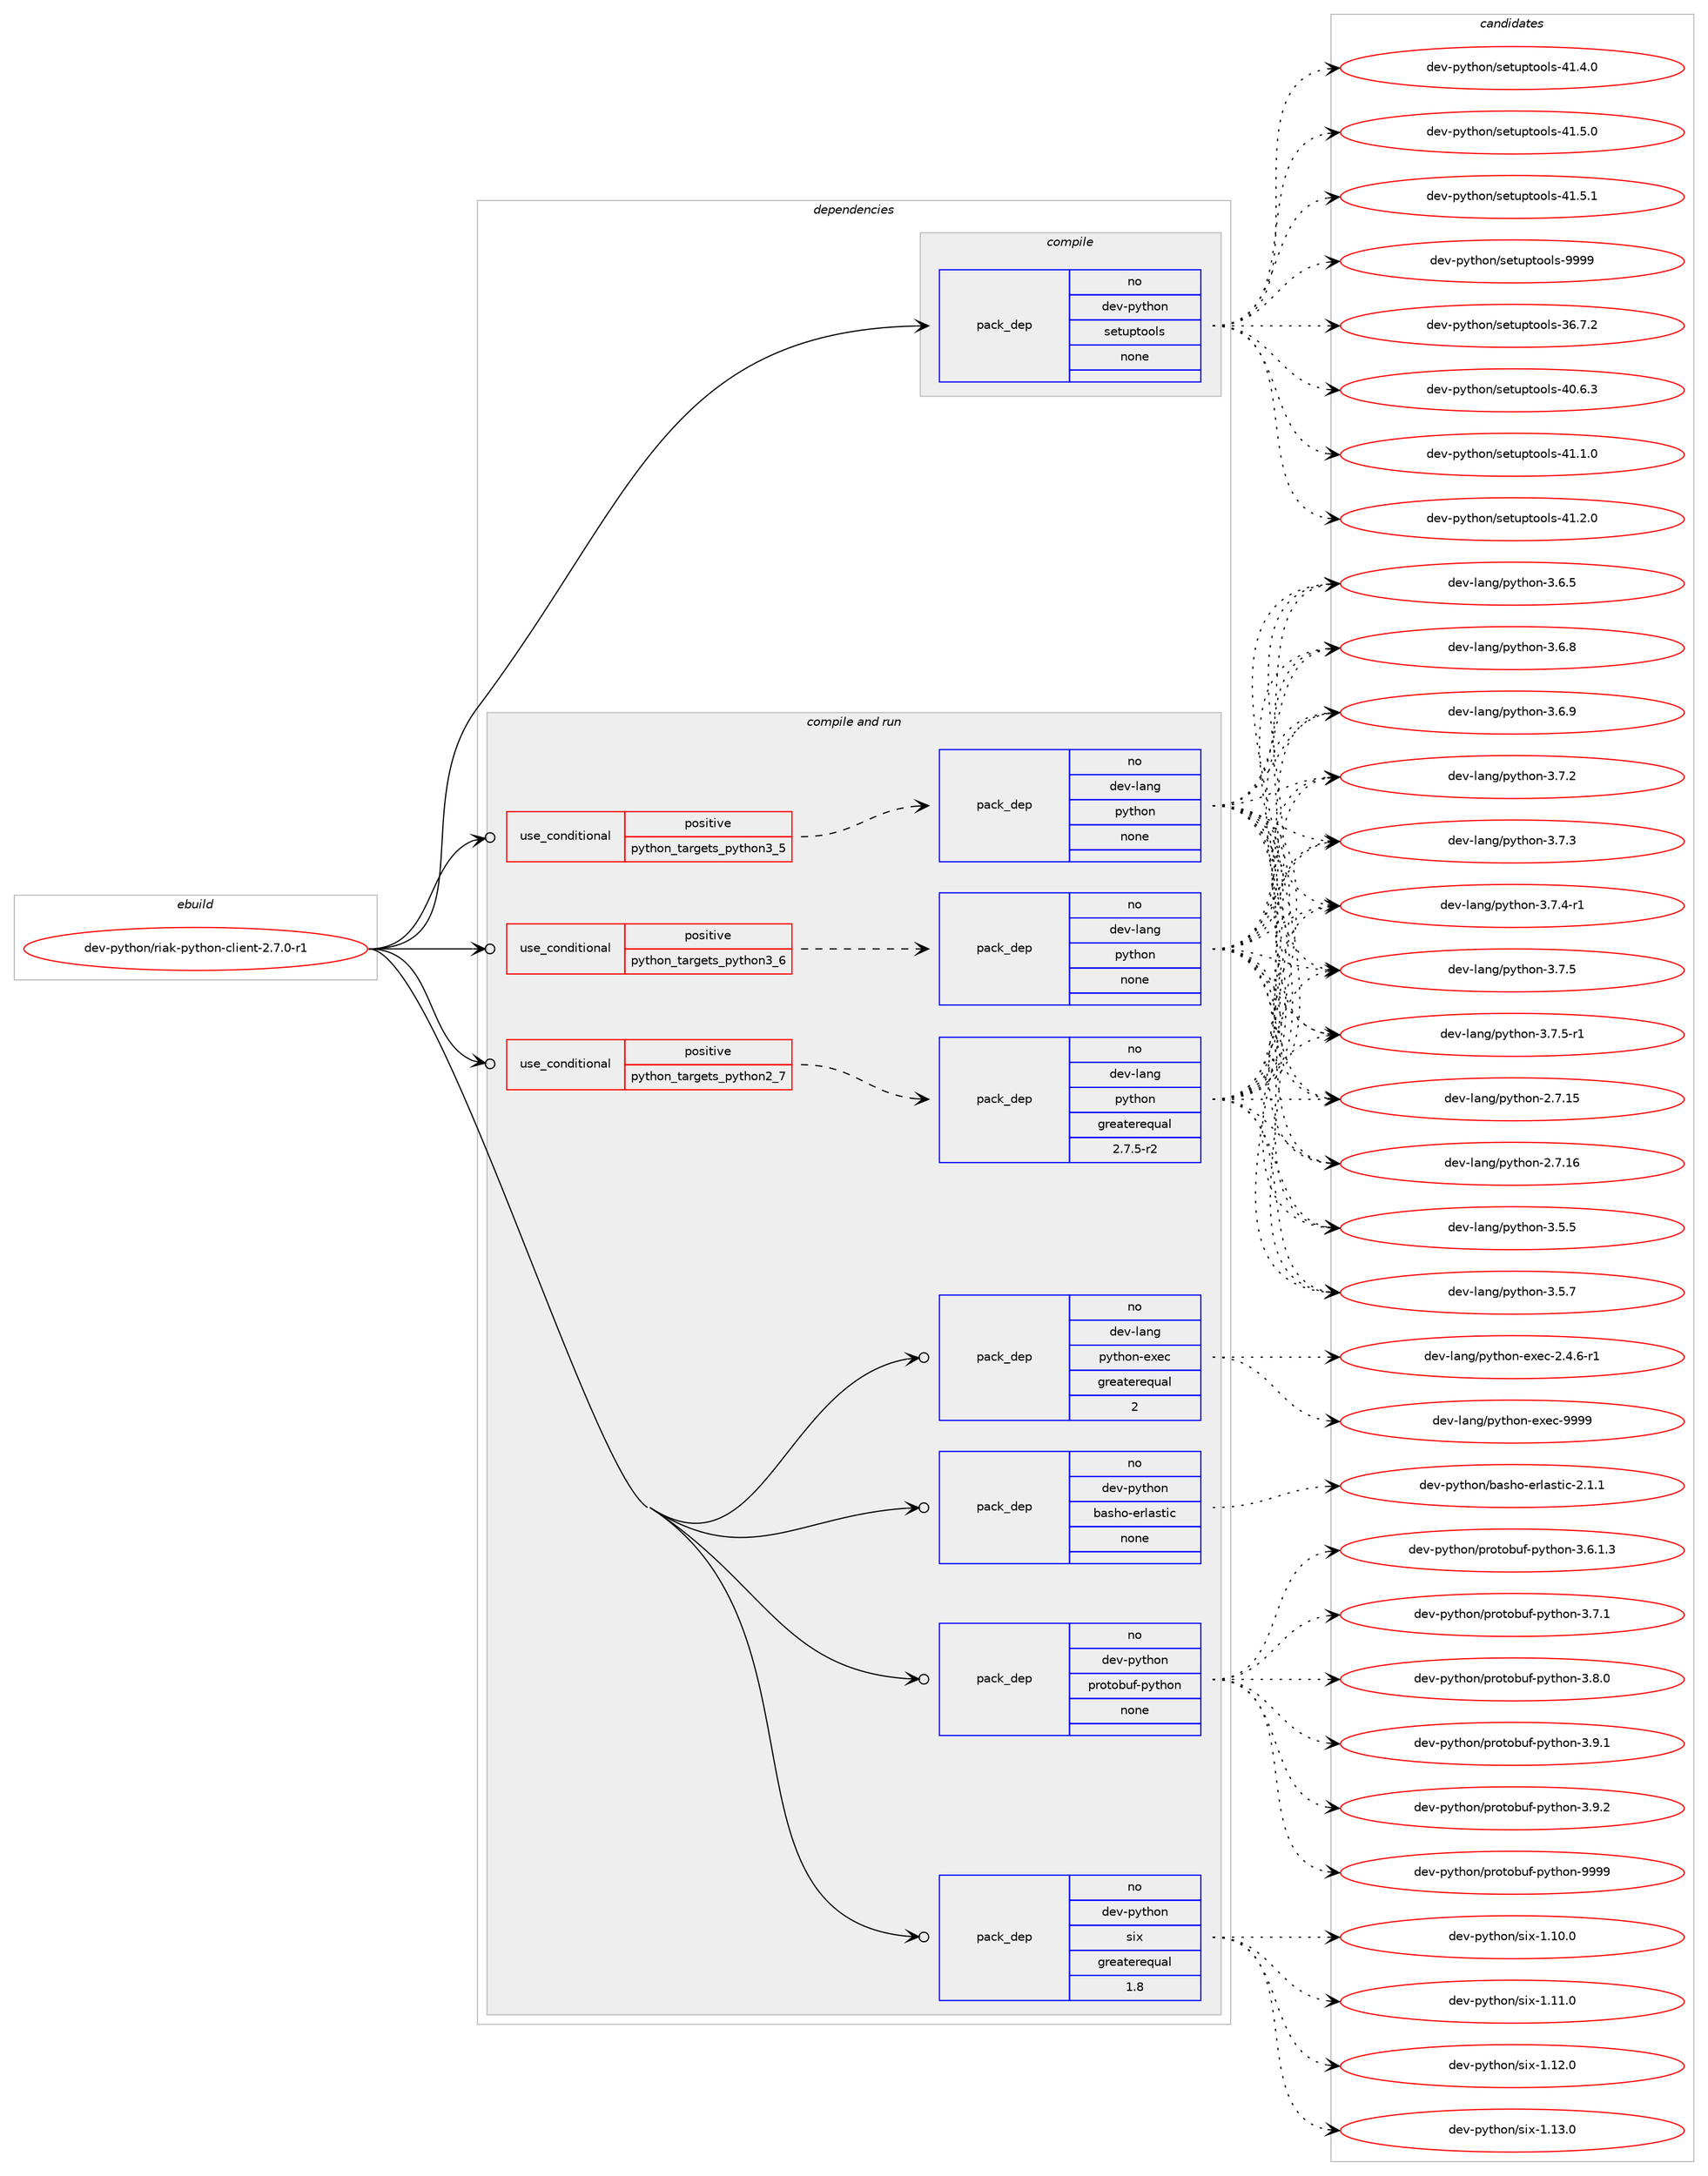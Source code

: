 digraph prolog {

# *************
# Graph options
# *************

newrank=true;
concentrate=true;
compound=true;
graph [rankdir=LR,fontname=Helvetica,fontsize=10,ranksep=1.5];#, ranksep=2.5, nodesep=0.2];
edge  [arrowhead=vee];
node  [fontname=Helvetica,fontsize=10];

# **********
# The ebuild
# **********

subgraph cluster_leftcol {
color=gray;
rank=same;
label=<<i>ebuild</i>>;
id [label="dev-python/riak-python-client-2.7.0-r1", color=red, width=4, href="../dev-python/riak-python-client-2.7.0-r1.svg"];
}

# ****************
# The dependencies
# ****************

subgraph cluster_midcol {
color=gray;
label=<<i>dependencies</i>>;
subgraph cluster_compile {
fillcolor="#eeeeee";
style=filled;
label=<<i>compile</i>>;
subgraph pack474882 {
dependency635522 [label=<<TABLE BORDER="0" CELLBORDER="1" CELLSPACING="0" CELLPADDING="4" WIDTH="220"><TR><TD ROWSPAN="6" CELLPADDING="30">pack_dep</TD></TR><TR><TD WIDTH="110">no</TD></TR><TR><TD>dev-python</TD></TR><TR><TD>setuptools</TD></TR><TR><TD>none</TD></TR><TR><TD></TD></TR></TABLE>>, shape=none, color=blue];
}
id:e -> dependency635522:w [weight=20,style="solid",arrowhead="vee"];
}
subgraph cluster_compileandrun {
fillcolor="#eeeeee";
style=filled;
label=<<i>compile and run</i>>;
subgraph cond148759 {
dependency635523 [label=<<TABLE BORDER="0" CELLBORDER="1" CELLSPACING="0" CELLPADDING="4"><TR><TD ROWSPAN="3" CELLPADDING="10">use_conditional</TD></TR><TR><TD>positive</TD></TR><TR><TD>python_targets_python2_7</TD></TR></TABLE>>, shape=none, color=red];
subgraph pack474883 {
dependency635524 [label=<<TABLE BORDER="0" CELLBORDER="1" CELLSPACING="0" CELLPADDING="4" WIDTH="220"><TR><TD ROWSPAN="6" CELLPADDING="30">pack_dep</TD></TR><TR><TD WIDTH="110">no</TD></TR><TR><TD>dev-lang</TD></TR><TR><TD>python</TD></TR><TR><TD>greaterequal</TD></TR><TR><TD>2.7.5-r2</TD></TR></TABLE>>, shape=none, color=blue];
}
dependency635523:e -> dependency635524:w [weight=20,style="dashed",arrowhead="vee"];
}
id:e -> dependency635523:w [weight=20,style="solid",arrowhead="odotvee"];
subgraph cond148760 {
dependency635525 [label=<<TABLE BORDER="0" CELLBORDER="1" CELLSPACING="0" CELLPADDING="4"><TR><TD ROWSPAN="3" CELLPADDING="10">use_conditional</TD></TR><TR><TD>positive</TD></TR><TR><TD>python_targets_python3_5</TD></TR></TABLE>>, shape=none, color=red];
subgraph pack474884 {
dependency635526 [label=<<TABLE BORDER="0" CELLBORDER="1" CELLSPACING="0" CELLPADDING="4" WIDTH="220"><TR><TD ROWSPAN="6" CELLPADDING="30">pack_dep</TD></TR><TR><TD WIDTH="110">no</TD></TR><TR><TD>dev-lang</TD></TR><TR><TD>python</TD></TR><TR><TD>none</TD></TR><TR><TD></TD></TR></TABLE>>, shape=none, color=blue];
}
dependency635525:e -> dependency635526:w [weight=20,style="dashed",arrowhead="vee"];
}
id:e -> dependency635525:w [weight=20,style="solid",arrowhead="odotvee"];
subgraph cond148761 {
dependency635527 [label=<<TABLE BORDER="0" CELLBORDER="1" CELLSPACING="0" CELLPADDING="4"><TR><TD ROWSPAN="3" CELLPADDING="10">use_conditional</TD></TR><TR><TD>positive</TD></TR><TR><TD>python_targets_python3_6</TD></TR></TABLE>>, shape=none, color=red];
subgraph pack474885 {
dependency635528 [label=<<TABLE BORDER="0" CELLBORDER="1" CELLSPACING="0" CELLPADDING="4" WIDTH="220"><TR><TD ROWSPAN="6" CELLPADDING="30">pack_dep</TD></TR><TR><TD WIDTH="110">no</TD></TR><TR><TD>dev-lang</TD></TR><TR><TD>python</TD></TR><TR><TD>none</TD></TR><TR><TD></TD></TR></TABLE>>, shape=none, color=blue];
}
dependency635527:e -> dependency635528:w [weight=20,style="dashed",arrowhead="vee"];
}
id:e -> dependency635527:w [weight=20,style="solid",arrowhead="odotvee"];
subgraph pack474886 {
dependency635529 [label=<<TABLE BORDER="0" CELLBORDER="1" CELLSPACING="0" CELLPADDING="4" WIDTH="220"><TR><TD ROWSPAN="6" CELLPADDING="30">pack_dep</TD></TR><TR><TD WIDTH="110">no</TD></TR><TR><TD>dev-lang</TD></TR><TR><TD>python-exec</TD></TR><TR><TD>greaterequal</TD></TR><TR><TD>2</TD></TR></TABLE>>, shape=none, color=blue];
}
id:e -> dependency635529:w [weight=20,style="solid",arrowhead="odotvee"];
subgraph pack474887 {
dependency635530 [label=<<TABLE BORDER="0" CELLBORDER="1" CELLSPACING="0" CELLPADDING="4" WIDTH="220"><TR><TD ROWSPAN="6" CELLPADDING="30">pack_dep</TD></TR><TR><TD WIDTH="110">no</TD></TR><TR><TD>dev-python</TD></TR><TR><TD>basho-erlastic</TD></TR><TR><TD>none</TD></TR><TR><TD></TD></TR></TABLE>>, shape=none, color=blue];
}
id:e -> dependency635530:w [weight=20,style="solid",arrowhead="odotvee"];
subgraph pack474888 {
dependency635531 [label=<<TABLE BORDER="0" CELLBORDER="1" CELLSPACING="0" CELLPADDING="4" WIDTH="220"><TR><TD ROWSPAN="6" CELLPADDING="30">pack_dep</TD></TR><TR><TD WIDTH="110">no</TD></TR><TR><TD>dev-python</TD></TR><TR><TD>protobuf-python</TD></TR><TR><TD>none</TD></TR><TR><TD></TD></TR></TABLE>>, shape=none, color=blue];
}
id:e -> dependency635531:w [weight=20,style="solid",arrowhead="odotvee"];
subgraph pack474889 {
dependency635532 [label=<<TABLE BORDER="0" CELLBORDER="1" CELLSPACING="0" CELLPADDING="4" WIDTH="220"><TR><TD ROWSPAN="6" CELLPADDING="30">pack_dep</TD></TR><TR><TD WIDTH="110">no</TD></TR><TR><TD>dev-python</TD></TR><TR><TD>six</TD></TR><TR><TD>greaterequal</TD></TR><TR><TD>1.8</TD></TR></TABLE>>, shape=none, color=blue];
}
id:e -> dependency635532:w [weight=20,style="solid",arrowhead="odotvee"];
}
subgraph cluster_run {
fillcolor="#eeeeee";
style=filled;
label=<<i>run</i>>;
}
}

# **************
# The candidates
# **************

subgraph cluster_choices {
rank=same;
color=gray;
label=<<i>candidates</i>>;

subgraph choice474882 {
color=black;
nodesep=1;
choice100101118451121211161041111104711510111611711211611111110811545515446554650 [label="dev-python/setuptools-36.7.2", color=red, width=4,href="../dev-python/setuptools-36.7.2.svg"];
choice100101118451121211161041111104711510111611711211611111110811545524846544651 [label="dev-python/setuptools-40.6.3", color=red, width=4,href="../dev-python/setuptools-40.6.3.svg"];
choice100101118451121211161041111104711510111611711211611111110811545524946494648 [label="dev-python/setuptools-41.1.0", color=red, width=4,href="../dev-python/setuptools-41.1.0.svg"];
choice100101118451121211161041111104711510111611711211611111110811545524946504648 [label="dev-python/setuptools-41.2.0", color=red, width=4,href="../dev-python/setuptools-41.2.0.svg"];
choice100101118451121211161041111104711510111611711211611111110811545524946524648 [label="dev-python/setuptools-41.4.0", color=red, width=4,href="../dev-python/setuptools-41.4.0.svg"];
choice100101118451121211161041111104711510111611711211611111110811545524946534648 [label="dev-python/setuptools-41.5.0", color=red, width=4,href="../dev-python/setuptools-41.5.0.svg"];
choice100101118451121211161041111104711510111611711211611111110811545524946534649 [label="dev-python/setuptools-41.5.1", color=red, width=4,href="../dev-python/setuptools-41.5.1.svg"];
choice10010111845112121116104111110471151011161171121161111111081154557575757 [label="dev-python/setuptools-9999", color=red, width=4,href="../dev-python/setuptools-9999.svg"];
dependency635522:e -> choice100101118451121211161041111104711510111611711211611111110811545515446554650:w [style=dotted,weight="100"];
dependency635522:e -> choice100101118451121211161041111104711510111611711211611111110811545524846544651:w [style=dotted,weight="100"];
dependency635522:e -> choice100101118451121211161041111104711510111611711211611111110811545524946494648:w [style=dotted,weight="100"];
dependency635522:e -> choice100101118451121211161041111104711510111611711211611111110811545524946504648:w [style=dotted,weight="100"];
dependency635522:e -> choice100101118451121211161041111104711510111611711211611111110811545524946524648:w [style=dotted,weight="100"];
dependency635522:e -> choice100101118451121211161041111104711510111611711211611111110811545524946534648:w [style=dotted,weight="100"];
dependency635522:e -> choice100101118451121211161041111104711510111611711211611111110811545524946534649:w [style=dotted,weight="100"];
dependency635522:e -> choice10010111845112121116104111110471151011161171121161111111081154557575757:w [style=dotted,weight="100"];
}
subgraph choice474883 {
color=black;
nodesep=1;
choice10010111845108971101034711212111610411111045504655464953 [label="dev-lang/python-2.7.15", color=red, width=4,href="../dev-lang/python-2.7.15.svg"];
choice10010111845108971101034711212111610411111045504655464954 [label="dev-lang/python-2.7.16", color=red, width=4,href="../dev-lang/python-2.7.16.svg"];
choice100101118451089711010347112121116104111110455146534653 [label="dev-lang/python-3.5.5", color=red, width=4,href="../dev-lang/python-3.5.5.svg"];
choice100101118451089711010347112121116104111110455146534655 [label="dev-lang/python-3.5.7", color=red, width=4,href="../dev-lang/python-3.5.7.svg"];
choice100101118451089711010347112121116104111110455146544653 [label="dev-lang/python-3.6.5", color=red, width=4,href="../dev-lang/python-3.6.5.svg"];
choice100101118451089711010347112121116104111110455146544656 [label="dev-lang/python-3.6.8", color=red, width=4,href="../dev-lang/python-3.6.8.svg"];
choice100101118451089711010347112121116104111110455146544657 [label="dev-lang/python-3.6.9", color=red, width=4,href="../dev-lang/python-3.6.9.svg"];
choice100101118451089711010347112121116104111110455146554650 [label="dev-lang/python-3.7.2", color=red, width=4,href="../dev-lang/python-3.7.2.svg"];
choice100101118451089711010347112121116104111110455146554651 [label="dev-lang/python-3.7.3", color=red, width=4,href="../dev-lang/python-3.7.3.svg"];
choice1001011184510897110103471121211161041111104551465546524511449 [label="dev-lang/python-3.7.4-r1", color=red, width=4,href="../dev-lang/python-3.7.4-r1.svg"];
choice100101118451089711010347112121116104111110455146554653 [label="dev-lang/python-3.7.5", color=red, width=4,href="../dev-lang/python-3.7.5.svg"];
choice1001011184510897110103471121211161041111104551465546534511449 [label="dev-lang/python-3.7.5-r1", color=red, width=4,href="../dev-lang/python-3.7.5-r1.svg"];
dependency635524:e -> choice10010111845108971101034711212111610411111045504655464953:w [style=dotted,weight="100"];
dependency635524:e -> choice10010111845108971101034711212111610411111045504655464954:w [style=dotted,weight="100"];
dependency635524:e -> choice100101118451089711010347112121116104111110455146534653:w [style=dotted,weight="100"];
dependency635524:e -> choice100101118451089711010347112121116104111110455146534655:w [style=dotted,weight="100"];
dependency635524:e -> choice100101118451089711010347112121116104111110455146544653:w [style=dotted,weight="100"];
dependency635524:e -> choice100101118451089711010347112121116104111110455146544656:w [style=dotted,weight="100"];
dependency635524:e -> choice100101118451089711010347112121116104111110455146544657:w [style=dotted,weight="100"];
dependency635524:e -> choice100101118451089711010347112121116104111110455146554650:w [style=dotted,weight="100"];
dependency635524:e -> choice100101118451089711010347112121116104111110455146554651:w [style=dotted,weight="100"];
dependency635524:e -> choice1001011184510897110103471121211161041111104551465546524511449:w [style=dotted,weight="100"];
dependency635524:e -> choice100101118451089711010347112121116104111110455146554653:w [style=dotted,weight="100"];
dependency635524:e -> choice1001011184510897110103471121211161041111104551465546534511449:w [style=dotted,weight="100"];
}
subgraph choice474884 {
color=black;
nodesep=1;
choice10010111845108971101034711212111610411111045504655464953 [label="dev-lang/python-2.7.15", color=red, width=4,href="../dev-lang/python-2.7.15.svg"];
choice10010111845108971101034711212111610411111045504655464954 [label="dev-lang/python-2.7.16", color=red, width=4,href="../dev-lang/python-2.7.16.svg"];
choice100101118451089711010347112121116104111110455146534653 [label="dev-lang/python-3.5.5", color=red, width=4,href="../dev-lang/python-3.5.5.svg"];
choice100101118451089711010347112121116104111110455146534655 [label="dev-lang/python-3.5.7", color=red, width=4,href="../dev-lang/python-3.5.7.svg"];
choice100101118451089711010347112121116104111110455146544653 [label="dev-lang/python-3.6.5", color=red, width=4,href="../dev-lang/python-3.6.5.svg"];
choice100101118451089711010347112121116104111110455146544656 [label="dev-lang/python-3.6.8", color=red, width=4,href="../dev-lang/python-3.6.8.svg"];
choice100101118451089711010347112121116104111110455146544657 [label="dev-lang/python-3.6.9", color=red, width=4,href="../dev-lang/python-3.6.9.svg"];
choice100101118451089711010347112121116104111110455146554650 [label="dev-lang/python-3.7.2", color=red, width=4,href="../dev-lang/python-3.7.2.svg"];
choice100101118451089711010347112121116104111110455146554651 [label="dev-lang/python-3.7.3", color=red, width=4,href="../dev-lang/python-3.7.3.svg"];
choice1001011184510897110103471121211161041111104551465546524511449 [label="dev-lang/python-3.7.4-r1", color=red, width=4,href="../dev-lang/python-3.7.4-r1.svg"];
choice100101118451089711010347112121116104111110455146554653 [label="dev-lang/python-3.7.5", color=red, width=4,href="../dev-lang/python-3.7.5.svg"];
choice1001011184510897110103471121211161041111104551465546534511449 [label="dev-lang/python-3.7.5-r1", color=red, width=4,href="../dev-lang/python-3.7.5-r1.svg"];
dependency635526:e -> choice10010111845108971101034711212111610411111045504655464953:w [style=dotted,weight="100"];
dependency635526:e -> choice10010111845108971101034711212111610411111045504655464954:w [style=dotted,weight="100"];
dependency635526:e -> choice100101118451089711010347112121116104111110455146534653:w [style=dotted,weight="100"];
dependency635526:e -> choice100101118451089711010347112121116104111110455146534655:w [style=dotted,weight="100"];
dependency635526:e -> choice100101118451089711010347112121116104111110455146544653:w [style=dotted,weight="100"];
dependency635526:e -> choice100101118451089711010347112121116104111110455146544656:w [style=dotted,weight="100"];
dependency635526:e -> choice100101118451089711010347112121116104111110455146544657:w [style=dotted,weight="100"];
dependency635526:e -> choice100101118451089711010347112121116104111110455146554650:w [style=dotted,weight="100"];
dependency635526:e -> choice100101118451089711010347112121116104111110455146554651:w [style=dotted,weight="100"];
dependency635526:e -> choice1001011184510897110103471121211161041111104551465546524511449:w [style=dotted,weight="100"];
dependency635526:e -> choice100101118451089711010347112121116104111110455146554653:w [style=dotted,weight="100"];
dependency635526:e -> choice1001011184510897110103471121211161041111104551465546534511449:w [style=dotted,weight="100"];
}
subgraph choice474885 {
color=black;
nodesep=1;
choice10010111845108971101034711212111610411111045504655464953 [label="dev-lang/python-2.7.15", color=red, width=4,href="../dev-lang/python-2.7.15.svg"];
choice10010111845108971101034711212111610411111045504655464954 [label="dev-lang/python-2.7.16", color=red, width=4,href="../dev-lang/python-2.7.16.svg"];
choice100101118451089711010347112121116104111110455146534653 [label="dev-lang/python-3.5.5", color=red, width=4,href="../dev-lang/python-3.5.5.svg"];
choice100101118451089711010347112121116104111110455146534655 [label="dev-lang/python-3.5.7", color=red, width=4,href="../dev-lang/python-3.5.7.svg"];
choice100101118451089711010347112121116104111110455146544653 [label="dev-lang/python-3.6.5", color=red, width=4,href="../dev-lang/python-3.6.5.svg"];
choice100101118451089711010347112121116104111110455146544656 [label="dev-lang/python-3.6.8", color=red, width=4,href="../dev-lang/python-3.6.8.svg"];
choice100101118451089711010347112121116104111110455146544657 [label="dev-lang/python-3.6.9", color=red, width=4,href="../dev-lang/python-3.6.9.svg"];
choice100101118451089711010347112121116104111110455146554650 [label="dev-lang/python-3.7.2", color=red, width=4,href="../dev-lang/python-3.7.2.svg"];
choice100101118451089711010347112121116104111110455146554651 [label="dev-lang/python-3.7.3", color=red, width=4,href="../dev-lang/python-3.7.3.svg"];
choice1001011184510897110103471121211161041111104551465546524511449 [label="dev-lang/python-3.7.4-r1", color=red, width=4,href="../dev-lang/python-3.7.4-r1.svg"];
choice100101118451089711010347112121116104111110455146554653 [label="dev-lang/python-3.7.5", color=red, width=4,href="../dev-lang/python-3.7.5.svg"];
choice1001011184510897110103471121211161041111104551465546534511449 [label="dev-lang/python-3.7.5-r1", color=red, width=4,href="../dev-lang/python-3.7.5-r1.svg"];
dependency635528:e -> choice10010111845108971101034711212111610411111045504655464953:w [style=dotted,weight="100"];
dependency635528:e -> choice10010111845108971101034711212111610411111045504655464954:w [style=dotted,weight="100"];
dependency635528:e -> choice100101118451089711010347112121116104111110455146534653:w [style=dotted,weight="100"];
dependency635528:e -> choice100101118451089711010347112121116104111110455146534655:w [style=dotted,weight="100"];
dependency635528:e -> choice100101118451089711010347112121116104111110455146544653:w [style=dotted,weight="100"];
dependency635528:e -> choice100101118451089711010347112121116104111110455146544656:w [style=dotted,weight="100"];
dependency635528:e -> choice100101118451089711010347112121116104111110455146544657:w [style=dotted,weight="100"];
dependency635528:e -> choice100101118451089711010347112121116104111110455146554650:w [style=dotted,weight="100"];
dependency635528:e -> choice100101118451089711010347112121116104111110455146554651:w [style=dotted,weight="100"];
dependency635528:e -> choice1001011184510897110103471121211161041111104551465546524511449:w [style=dotted,weight="100"];
dependency635528:e -> choice100101118451089711010347112121116104111110455146554653:w [style=dotted,weight="100"];
dependency635528:e -> choice1001011184510897110103471121211161041111104551465546534511449:w [style=dotted,weight="100"];
}
subgraph choice474886 {
color=black;
nodesep=1;
choice10010111845108971101034711212111610411111045101120101994550465246544511449 [label="dev-lang/python-exec-2.4.6-r1", color=red, width=4,href="../dev-lang/python-exec-2.4.6-r1.svg"];
choice10010111845108971101034711212111610411111045101120101994557575757 [label="dev-lang/python-exec-9999", color=red, width=4,href="../dev-lang/python-exec-9999.svg"];
dependency635529:e -> choice10010111845108971101034711212111610411111045101120101994550465246544511449:w [style=dotted,weight="100"];
dependency635529:e -> choice10010111845108971101034711212111610411111045101120101994557575757:w [style=dotted,weight="100"];
}
subgraph choice474887 {
color=black;
nodesep=1;
choice10010111845112121116104111110479897115104111451011141089711511610599455046494649 [label="dev-python/basho-erlastic-2.1.1", color=red, width=4,href="../dev-python/basho-erlastic-2.1.1.svg"];
dependency635530:e -> choice10010111845112121116104111110479897115104111451011141089711511610599455046494649:w [style=dotted,weight="100"];
}
subgraph choice474888 {
color=black;
nodesep=1;
choice100101118451121211161041111104711211411111611198117102451121211161041111104551465446494651 [label="dev-python/protobuf-python-3.6.1.3", color=red, width=4,href="../dev-python/protobuf-python-3.6.1.3.svg"];
choice10010111845112121116104111110471121141111161119811710245112121116104111110455146554649 [label="dev-python/protobuf-python-3.7.1", color=red, width=4,href="../dev-python/protobuf-python-3.7.1.svg"];
choice10010111845112121116104111110471121141111161119811710245112121116104111110455146564648 [label="dev-python/protobuf-python-3.8.0", color=red, width=4,href="../dev-python/protobuf-python-3.8.0.svg"];
choice10010111845112121116104111110471121141111161119811710245112121116104111110455146574649 [label="dev-python/protobuf-python-3.9.1", color=red, width=4,href="../dev-python/protobuf-python-3.9.1.svg"];
choice10010111845112121116104111110471121141111161119811710245112121116104111110455146574650 [label="dev-python/protobuf-python-3.9.2", color=red, width=4,href="../dev-python/protobuf-python-3.9.2.svg"];
choice100101118451121211161041111104711211411111611198117102451121211161041111104557575757 [label="dev-python/protobuf-python-9999", color=red, width=4,href="../dev-python/protobuf-python-9999.svg"];
dependency635531:e -> choice100101118451121211161041111104711211411111611198117102451121211161041111104551465446494651:w [style=dotted,weight="100"];
dependency635531:e -> choice10010111845112121116104111110471121141111161119811710245112121116104111110455146554649:w [style=dotted,weight="100"];
dependency635531:e -> choice10010111845112121116104111110471121141111161119811710245112121116104111110455146564648:w [style=dotted,weight="100"];
dependency635531:e -> choice10010111845112121116104111110471121141111161119811710245112121116104111110455146574649:w [style=dotted,weight="100"];
dependency635531:e -> choice10010111845112121116104111110471121141111161119811710245112121116104111110455146574650:w [style=dotted,weight="100"];
dependency635531:e -> choice100101118451121211161041111104711211411111611198117102451121211161041111104557575757:w [style=dotted,weight="100"];
}
subgraph choice474889 {
color=black;
nodesep=1;
choice100101118451121211161041111104711510512045494649484648 [label="dev-python/six-1.10.0", color=red, width=4,href="../dev-python/six-1.10.0.svg"];
choice100101118451121211161041111104711510512045494649494648 [label="dev-python/six-1.11.0", color=red, width=4,href="../dev-python/six-1.11.0.svg"];
choice100101118451121211161041111104711510512045494649504648 [label="dev-python/six-1.12.0", color=red, width=4,href="../dev-python/six-1.12.0.svg"];
choice100101118451121211161041111104711510512045494649514648 [label="dev-python/six-1.13.0", color=red, width=4,href="../dev-python/six-1.13.0.svg"];
dependency635532:e -> choice100101118451121211161041111104711510512045494649484648:w [style=dotted,weight="100"];
dependency635532:e -> choice100101118451121211161041111104711510512045494649494648:w [style=dotted,weight="100"];
dependency635532:e -> choice100101118451121211161041111104711510512045494649504648:w [style=dotted,weight="100"];
dependency635532:e -> choice100101118451121211161041111104711510512045494649514648:w [style=dotted,weight="100"];
}
}

}
